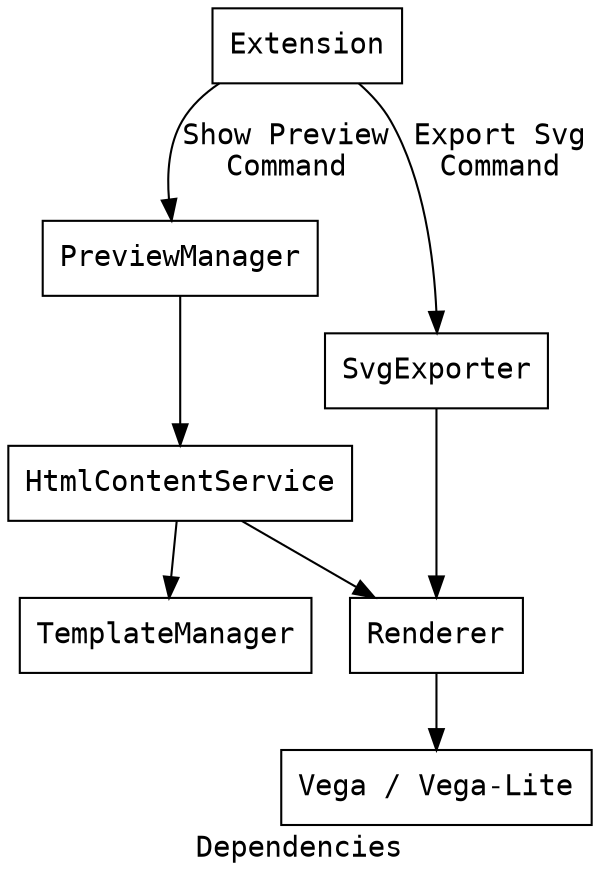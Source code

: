 digraph {
  label = Dependencies
  node [shape=box, fontname=Consolas]
  edge [fontname=Consolas]
  graph [fontname=Consolas]

  Extension
  TemplateManager
  PreviewManager
  Renderer
  Vega [label="Vega / Vega-Lite"]
  SvgExporter
  HtmlContentService

  Extension -> PreviewManager [label="Show Preview\nCommand"]
  Extension -> SvgExporter [label="Export Svg\nCommand"]
  PreviewManager -> { HtmlContentService }
  SvgExporter -> Renderer
  Renderer -> Vega

  HtmlContentService -> { TemplateManager, Renderer }
}